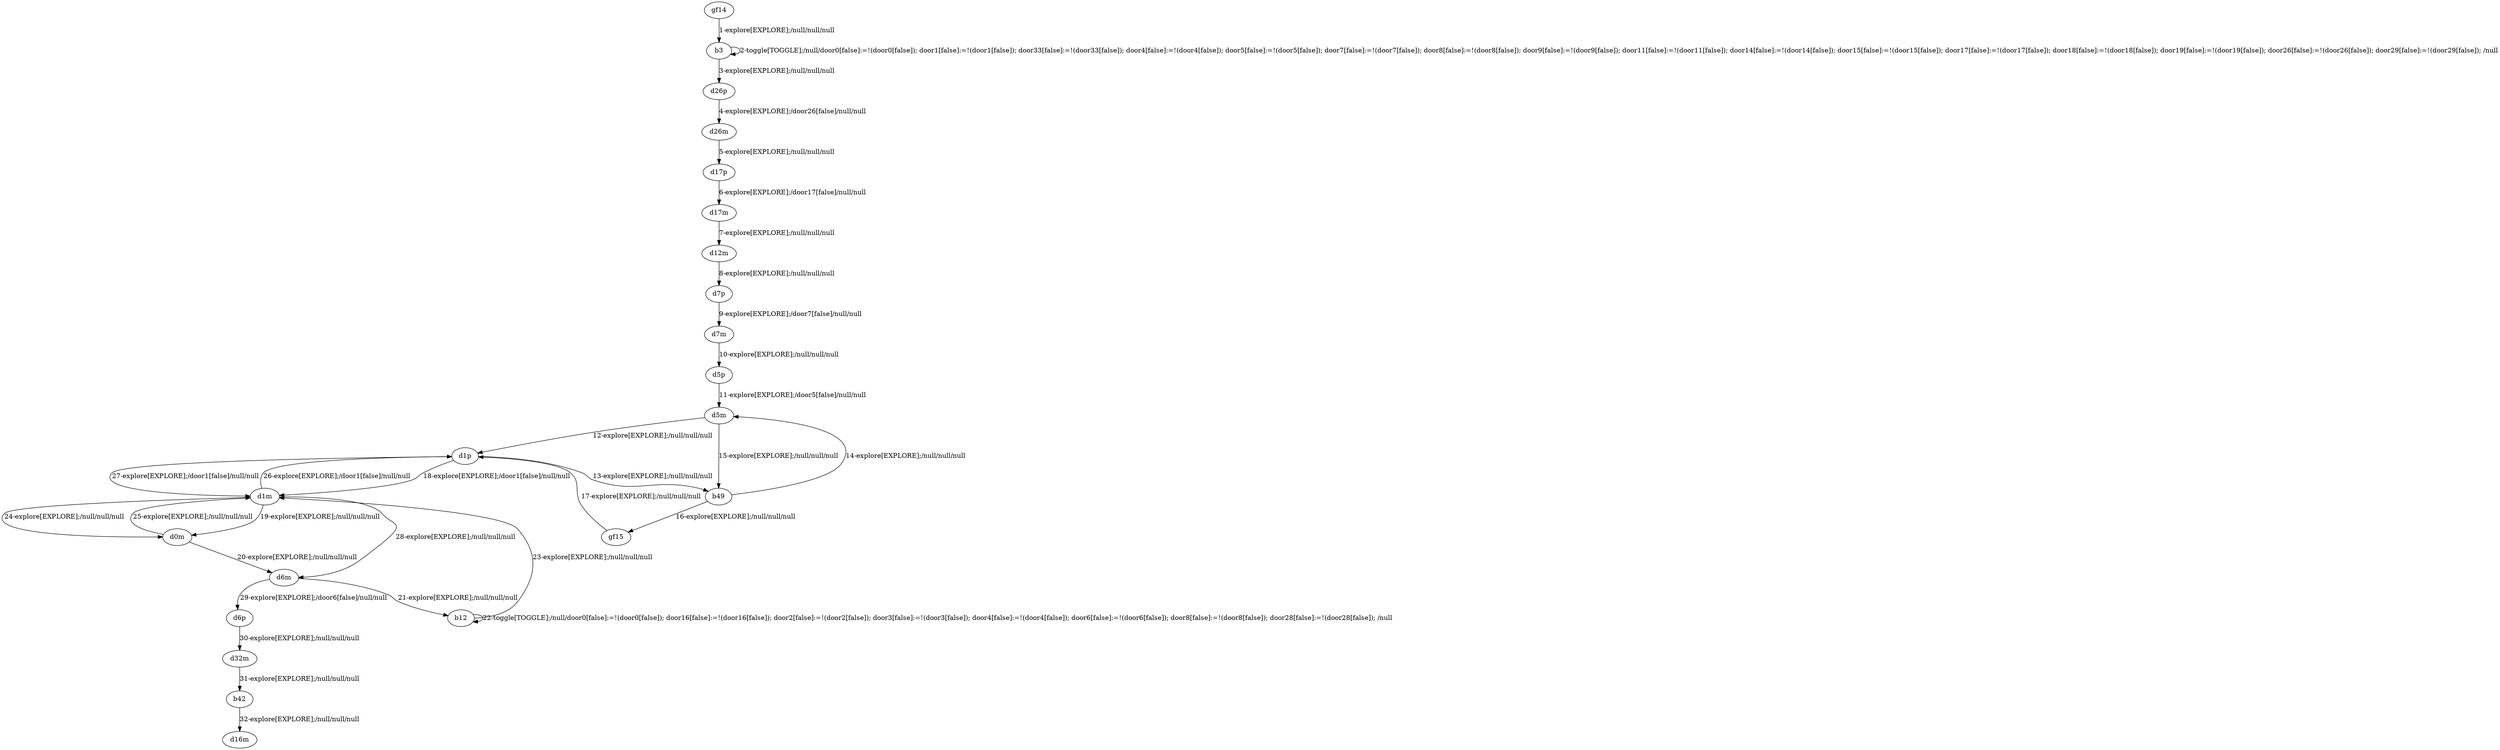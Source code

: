 # Total number of goals covered by this test: 1
# b42 --> d16m

digraph g {
"gf14" -> "b3" [label = "1-explore[EXPLORE];/null/null/null"];
"b3" -> "b3" [label = "2-toggle[TOGGLE];/null/door0[false]:=!(door0[false]); door1[false]:=!(door1[false]); door33[false]:=!(door33[false]); door4[false]:=!(door4[false]); door5[false]:=!(door5[false]); door7[false]:=!(door7[false]); door8[false]:=!(door8[false]); door9[false]:=!(door9[false]); door11[false]:=!(door11[false]); door14[false]:=!(door14[false]); door15[false]:=!(door15[false]); door17[false]:=!(door17[false]); door18[false]:=!(door18[false]); door19[false]:=!(door19[false]); door26[false]:=!(door26[false]); door29[false]:=!(door29[false]); /null"];
"b3" -> "d26p" [label = "3-explore[EXPLORE];/null/null/null"];
"d26p" -> "d26m" [label = "4-explore[EXPLORE];/door26[false]/null/null"];
"d26m" -> "d17p" [label = "5-explore[EXPLORE];/null/null/null"];
"d17p" -> "d17m" [label = "6-explore[EXPLORE];/door17[false]/null/null"];
"d17m" -> "d12m" [label = "7-explore[EXPLORE];/null/null/null"];
"d12m" -> "d7p" [label = "8-explore[EXPLORE];/null/null/null"];
"d7p" -> "d7m" [label = "9-explore[EXPLORE];/door7[false]/null/null"];
"d7m" -> "d5p" [label = "10-explore[EXPLORE];/null/null/null"];
"d5p" -> "d5m" [label = "11-explore[EXPLORE];/door5[false]/null/null"];
"d5m" -> "d1p" [label = "12-explore[EXPLORE];/null/null/null"];
"d1p" -> "b49" [label = "13-explore[EXPLORE];/null/null/null"];
"b49" -> "d5m" [label = "14-explore[EXPLORE];/null/null/null"];
"d5m" -> "b49" [label = "15-explore[EXPLORE];/null/null/null"];
"b49" -> "gf15" [label = "16-explore[EXPLORE];/null/null/null"];
"gf15" -> "d1p" [label = "17-explore[EXPLORE];/null/null/null"];
"d1p" -> "d1m" [label = "18-explore[EXPLORE];/door1[false]/null/null"];
"d1m" -> "d0m" [label = "19-explore[EXPLORE];/null/null/null"];
"d0m" -> "d6m" [label = "20-explore[EXPLORE];/null/null/null"];
"d6m" -> "b12" [label = "21-explore[EXPLORE];/null/null/null"];
"b12" -> "b12" [label = "22-toggle[TOGGLE];/null/door0[false]:=!(door0[false]); door16[false]:=!(door16[false]); door2[false]:=!(door2[false]); door3[false]:=!(door3[false]); door4[false]:=!(door4[false]); door6[false]:=!(door6[false]); door8[false]:=!(door8[false]); door28[false]:=!(door28[false]); /null"];
"b12" -> "d1m" [label = "23-explore[EXPLORE];/null/null/null"];
"d1m" -> "d0m" [label = "24-explore[EXPLORE];/null/null/null"];
"d0m" -> "d1m" [label = "25-explore[EXPLORE];/null/null/null"];
"d1m" -> "d1p" [label = "26-explore[EXPLORE];/door1[false]/null/null"];
"d1p" -> "d1m" [label = "27-explore[EXPLORE];/door1[false]/null/null"];
"d1m" -> "d6m" [label = "28-explore[EXPLORE];/null/null/null"];
"d6m" -> "d6p" [label = "29-explore[EXPLORE];/door6[false]/null/null"];
"d6p" -> "d32m" [label = "30-explore[EXPLORE];/null/null/null"];
"d32m" -> "b42" [label = "31-explore[EXPLORE];/null/null/null"];
"b42" -> "d16m" [label = "32-explore[EXPLORE];/null/null/null"];
}